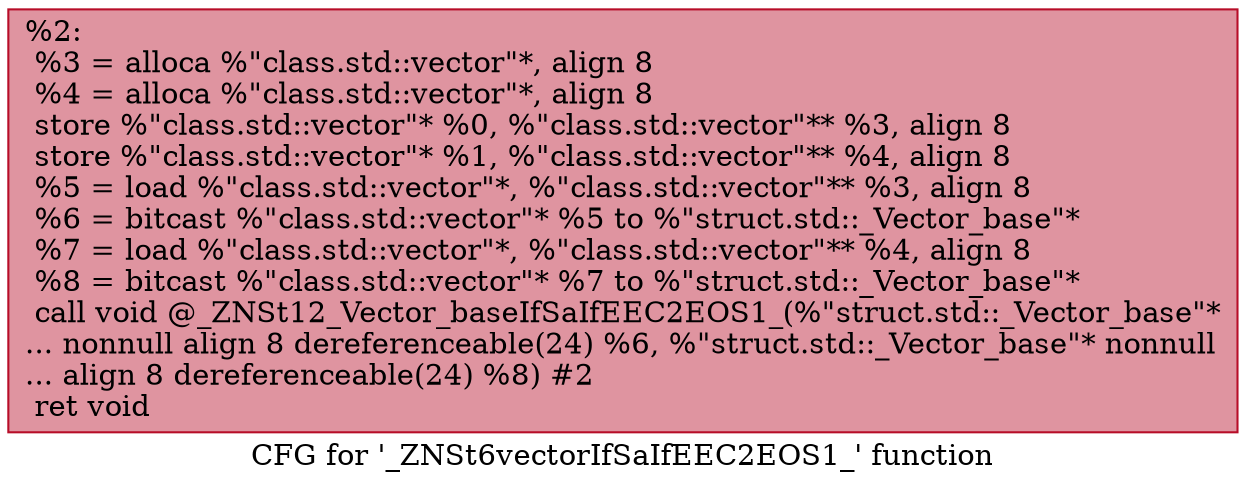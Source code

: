 digraph "CFG for '_ZNSt6vectorIfSaIfEEC2EOS1_' function" {
	label="CFG for '_ZNSt6vectorIfSaIfEEC2EOS1_' function";

	Node0x55c34b2dd130 [shape=record,color="#b70d28ff", style=filled, fillcolor="#b70d2870",label="{%2:\l  %3 = alloca %\"class.std::vector\"*, align 8\l  %4 = alloca %\"class.std::vector\"*, align 8\l  store %\"class.std::vector\"* %0, %\"class.std::vector\"** %3, align 8\l  store %\"class.std::vector\"* %1, %\"class.std::vector\"** %4, align 8\l  %5 = load %\"class.std::vector\"*, %\"class.std::vector\"** %3, align 8\l  %6 = bitcast %\"class.std::vector\"* %5 to %\"struct.std::_Vector_base\"*\l  %7 = load %\"class.std::vector\"*, %\"class.std::vector\"** %4, align 8\l  %8 = bitcast %\"class.std::vector\"* %7 to %\"struct.std::_Vector_base\"*\l  call void @_ZNSt12_Vector_baseIfSaIfEEC2EOS1_(%\"struct.std::_Vector_base\"*\l... nonnull align 8 dereferenceable(24) %6, %\"struct.std::_Vector_base\"* nonnull\l... align 8 dereferenceable(24) %8) #2\l  ret void\l}"];
}
